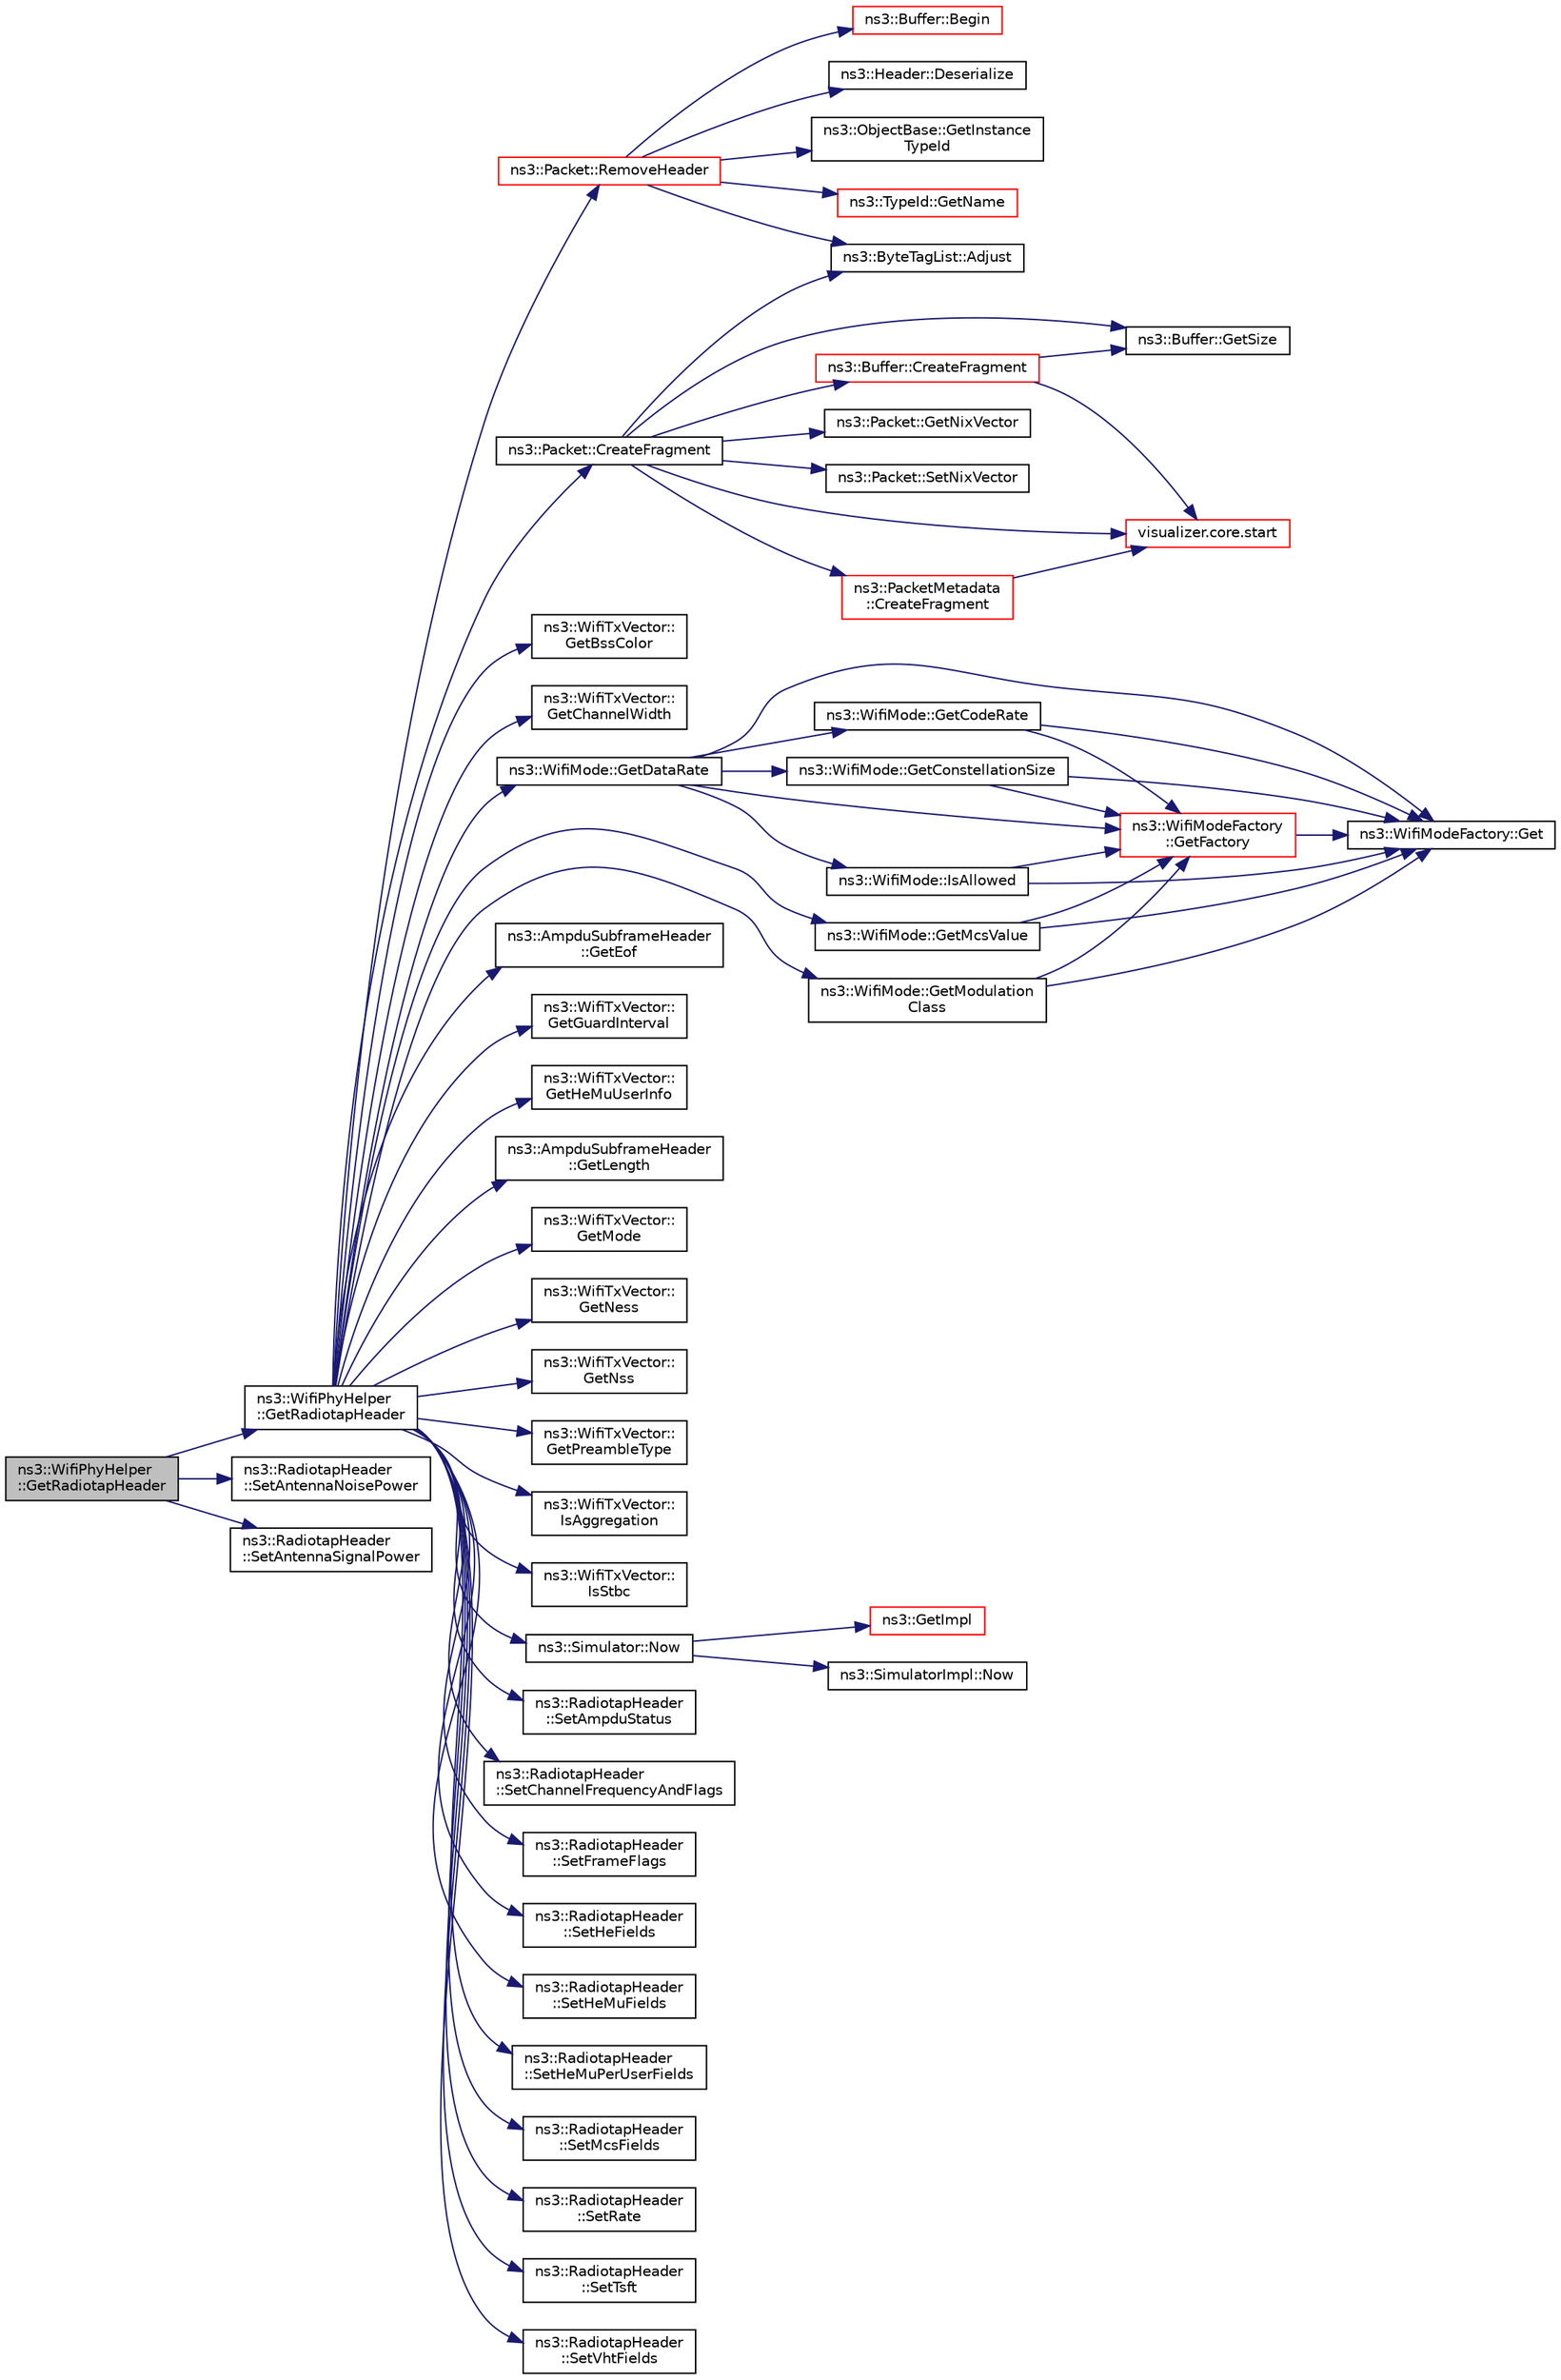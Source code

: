 digraph "ns3::WifiPhyHelper::GetRadiotapHeader"
{
 // LATEX_PDF_SIZE
  edge [fontname="Helvetica",fontsize="10",labelfontname="Helvetica",labelfontsize="10"];
  node [fontname="Helvetica",fontsize="10",shape=record];
  rankdir="LR";
  Node1 [label="ns3::WifiPhyHelper\l::GetRadiotapHeader",height=0.2,width=0.4,color="black", fillcolor="grey75", style="filled", fontcolor="black",tooltip="Get the Radiotap header for a received packet."];
  Node1 -> Node2 [color="midnightblue",fontsize="10",style="solid",fontname="Helvetica"];
  Node2 [label="ns3::WifiPhyHelper\l::GetRadiotapHeader",height=0.2,width=0.4,color="black", fillcolor="white", style="filled",URL="$classns3_1_1_wifi_phy_helper.html#ad81031ab5a8a49fe4d1c70d930cd2b76",tooltip="Get the Radiotap header for a transmitted packet."];
  Node2 -> Node3 [color="midnightblue",fontsize="10",style="solid",fontname="Helvetica"];
  Node3 [label="ns3::Packet::CreateFragment",height=0.2,width=0.4,color="black", fillcolor="white", style="filled",URL="$classns3_1_1_packet.html#acdb23fec2c1dbebd9e6917895e9bcc65",tooltip="Create a new packet which contains a fragment of the original packet."];
  Node3 -> Node4 [color="midnightblue",fontsize="10",style="solid",fontname="Helvetica"];
  Node4 [label="ns3::ByteTagList::Adjust",height=0.2,width=0.4,color="black", fillcolor="white", style="filled",URL="$classns3_1_1_byte_tag_list.html#a1fec06d7e6daaf8039cf2a148e4090f2",tooltip="Adjust the offsets stored internally by the adjustment delta."];
  Node3 -> Node5 [color="midnightblue",fontsize="10",style="solid",fontname="Helvetica"];
  Node5 [label="ns3::PacketMetadata\l::CreateFragment",height=0.2,width=0.4,color="red", fillcolor="white", style="filled",URL="$classns3_1_1_packet_metadata.html#a0d5fd6d6a05b04eb1bb9a00c05e6a16c",tooltip="Creates a fragment."];
  Node5 -> Node18 [color="midnightblue",fontsize="10",style="solid",fontname="Helvetica"];
  Node18 [label="visualizer.core.start",height=0.2,width=0.4,color="red", fillcolor="white", style="filled",URL="$namespacevisualizer_1_1core.html#a2a35e5d8a34af358b508dac8635754e0",tooltip=" "];
  Node3 -> Node29 [color="midnightblue",fontsize="10",style="solid",fontname="Helvetica"];
  Node29 [label="ns3::Buffer::CreateFragment",height=0.2,width=0.4,color="red", fillcolor="white", style="filled",URL="$classns3_1_1_buffer.html#a2688c9b7aa22608ec955a40e048ec0dc",tooltip=" "];
  Node29 -> Node31 [color="midnightblue",fontsize="10",style="solid",fontname="Helvetica"];
  Node31 [label="ns3::Buffer::GetSize",height=0.2,width=0.4,color="black", fillcolor="white", style="filled",URL="$classns3_1_1_buffer.html#a60c9172d2b102f8856c81b2126c8b209",tooltip=" "];
  Node29 -> Node18 [color="midnightblue",fontsize="10",style="solid",fontname="Helvetica"];
  Node3 -> Node34 [color="midnightblue",fontsize="10",style="solid",fontname="Helvetica"];
  Node34 [label="ns3::Packet::GetNixVector",height=0.2,width=0.4,color="black", fillcolor="white", style="filled",URL="$classns3_1_1_packet.html#a2e919d10a620ad491a57be094ef4b2bb",tooltip="Get the packet nix-vector."];
  Node3 -> Node31 [color="midnightblue",fontsize="10",style="solid",fontname="Helvetica"];
  Node3 -> Node35 [color="midnightblue",fontsize="10",style="solid",fontname="Helvetica"];
  Node35 [label="ns3::Packet::SetNixVector",height=0.2,width=0.4,color="black", fillcolor="white", style="filled",URL="$classns3_1_1_packet.html#a7e02c5b608a578c845aafd838f155989",tooltip="Set the packet nix-vector."];
  Node3 -> Node18 [color="midnightblue",fontsize="10",style="solid",fontname="Helvetica"];
  Node2 -> Node36 [color="midnightblue",fontsize="10",style="solid",fontname="Helvetica"];
  Node36 [label="ns3::WifiTxVector::\lGetBssColor",height=0.2,width=0.4,color="black", fillcolor="white", style="filled",URL="$classns3_1_1_wifi_tx_vector.html#a00d436e991cca5705d007a687b37d96e",tooltip="Get the BSS color."];
  Node2 -> Node37 [color="midnightblue",fontsize="10",style="solid",fontname="Helvetica"];
  Node37 [label="ns3::WifiTxVector::\lGetChannelWidth",height=0.2,width=0.4,color="black", fillcolor="white", style="filled",URL="$classns3_1_1_wifi_tx_vector.html#ac56a35b49d9d77e09357adc171570d51",tooltip=" "];
  Node2 -> Node38 [color="midnightblue",fontsize="10",style="solid",fontname="Helvetica"];
  Node38 [label="ns3::WifiMode::GetDataRate",height=0.2,width=0.4,color="black", fillcolor="white", style="filled",URL="$classns3_1_1_wifi_mode.html#ad90f36e733ceaf8c5771cfbda437e14f",tooltip=" "];
  Node38 -> Node39 [color="midnightblue",fontsize="10",style="solid",fontname="Helvetica"];
  Node39 [label="ns3::WifiModeFactory::Get",height=0.2,width=0.4,color="black", fillcolor="white", style="filled",URL="$classns3_1_1_wifi_mode_factory.html#a3086868810ff4347e31c63027726f544",tooltip="Return a WifiModeItem at the given UID index."];
  Node38 -> Node40 [color="midnightblue",fontsize="10",style="solid",fontname="Helvetica"];
  Node40 [label="ns3::WifiMode::GetCodeRate",height=0.2,width=0.4,color="black", fillcolor="white", style="filled",URL="$classns3_1_1_wifi_mode.html#abbbea987249a16c776803ba6e2ca9973",tooltip=" "];
  Node40 -> Node39 [color="midnightblue",fontsize="10",style="solid",fontname="Helvetica"];
  Node40 -> Node41 [color="midnightblue",fontsize="10",style="solid",fontname="Helvetica"];
  Node41 [label="ns3::WifiModeFactory\l::GetFactory",height=0.2,width=0.4,color="red", fillcolor="white", style="filled",URL="$classns3_1_1_wifi_mode_factory.html#a9c6f695d733355dee8d74bd1709868fc",tooltip="Return a WifiModeFactory."];
  Node41 -> Node39 [color="midnightblue",fontsize="10",style="solid",fontname="Helvetica"];
  Node38 -> Node43 [color="midnightblue",fontsize="10",style="solid",fontname="Helvetica"];
  Node43 [label="ns3::WifiMode::GetConstellationSize",height=0.2,width=0.4,color="black", fillcolor="white", style="filled",URL="$classns3_1_1_wifi_mode.html#a1437871ae722c85d980a8af3ba522d39",tooltip=" "];
  Node43 -> Node39 [color="midnightblue",fontsize="10",style="solid",fontname="Helvetica"];
  Node43 -> Node41 [color="midnightblue",fontsize="10",style="solid",fontname="Helvetica"];
  Node38 -> Node41 [color="midnightblue",fontsize="10",style="solid",fontname="Helvetica"];
  Node38 -> Node44 [color="midnightblue",fontsize="10",style="solid",fontname="Helvetica"];
  Node44 [label="ns3::WifiMode::IsAllowed",height=0.2,width=0.4,color="black", fillcolor="white", style="filled",URL="$classns3_1_1_wifi_mode.html#ae92b3cca34abdd76211fe9fbf19a6c09",tooltip=" "];
  Node44 -> Node39 [color="midnightblue",fontsize="10",style="solid",fontname="Helvetica"];
  Node44 -> Node41 [color="midnightblue",fontsize="10",style="solid",fontname="Helvetica"];
  Node2 -> Node45 [color="midnightblue",fontsize="10",style="solid",fontname="Helvetica"];
  Node45 [label="ns3::AmpduSubframeHeader\l::GetEof",height=0.2,width=0.4,color="black", fillcolor="white", style="filled",URL="$classns3_1_1_ampdu_subframe_header.html#ac903518a999682b5d4da011d7b03b445",tooltip="Return the EOF field."];
  Node2 -> Node46 [color="midnightblue",fontsize="10",style="solid",fontname="Helvetica"];
  Node46 [label="ns3::WifiTxVector::\lGetGuardInterval",height=0.2,width=0.4,color="black", fillcolor="white", style="filled",URL="$classns3_1_1_wifi_tx_vector.html#aeffd754ff39a3df905eb6a9be3567010",tooltip=" "];
  Node2 -> Node47 [color="midnightblue",fontsize="10",style="solid",fontname="Helvetica"];
  Node47 [label="ns3::WifiTxVector::\lGetHeMuUserInfo",height=0.2,width=0.4,color="black", fillcolor="white", style="filled",URL="$classns3_1_1_wifi_tx_vector.html#a6a2aa1b2ed08bcc4384896952cc4b147",tooltip="Get the HE MU user-specific transmission information for the given STA-ID."];
  Node2 -> Node48 [color="midnightblue",fontsize="10",style="solid",fontname="Helvetica"];
  Node48 [label="ns3::AmpduSubframeHeader\l::GetLength",height=0.2,width=0.4,color="black", fillcolor="white", style="filled",URL="$classns3_1_1_ampdu_subframe_header.html#acb131533076842db8959fc5c7408673e",tooltip="Return the length field."];
  Node2 -> Node49 [color="midnightblue",fontsize="10",style="solid",fontname="Helvetica"];
  Node49 [label="ns3::WifiMode::GetMcsValue",height=0.2,width=0.4,color="black", fillcolor="white", style="filled",URL="$classns3_1_1_wifi_mode.html#a4ba00941b5dbc4903ffecc1a0c841c6c",tooltip=" "];
  Node49 -> Node39 [color="midnightblue",fontsize="10",style="solid",fontname="Helvetica"];
  Node49 -> Node41 [color="midnightblue",fontsize="10",style="solid",fontname="Helvetica"];
  Node2 -> Node50 [color="midnightblue",fontsize="10",style="solid",fontname="Helvetica"];
  Node50 [label="ns3::WifiTxVector::\lGetMode",height=0.2,width=0.4,color="black", fillcolor="white", style="filled",URL="$classns3_1_1_wifi_tx_vector.html#a47d0b3ae3c7de8817626469f5fe1be6a",tooltip="If this TX vector is associated with an SU PPDU, return the selected payload transmission mode."];
  Node2 -> Node51 [color="midnightblue",fontsize="10",style="solid",fontname="Helvetica"];
  Node51 [label="ns3::WifiMode::GetModulation\lClass",height=0.2,width=0.4,color="black", fillcolor="white", style="filled",URL="$classns3_1_1_wifi_mode.html#a67e1664cac501221b63a2be307184cc9",tooltip=" "];
  Node51 -> Node39 [color="midnightblue",fontsize="10",style="solid",fontname="Helvetica"];
  Node51 -> Node41 [color="midnightblue",fontsize="10",style="solid",fontname="Helvetica"];
  Node2 -> Node52 [color="midnightblue",fontsize="10",style="solid",fontname="Helvetica"];
  Node52 [label="ns3::WifiTxVector::\lGetNess",height=0.2,width=0.4,color="black", fillcolor="white", style="filled",URL="$classns3_1_1_wifi_tx_vector.html#a5e6931e51698a7fc6137d7e55fb66213",tooltip=" "];
  Node2 -> Node53 [color="midnightblue",fontsize="10",style="solid",fontname="Helvetica"];
  Node53 [label="ns3::WifiTxVector::\lGetNss",height=0.2,width=0.4,color="black", fillcolor="white", style="filled",URL="$classns3_1_1_wifi_tx_vector.html#a9c779eec5b3a9236d131f57c501390fa",tooltip="If this TX vector is associated with an SU PPDU, return the number of spatial streams."];
  Node2 -> Node54 [color="midnightblue",fontsize="10",style="solid",fontname="Helvetica"];
  Node54 [label="ns3::WifiTxVector::\lGetPreambleType",height=0.2,width=0.4,color="black", fillcolor="white", style="filled",URL="$classns3_1_1_wifi_tx_vector.html#a7125591f923091b79fe4a607dfad22e4",tooltip=" "];
  Node2 -> Node55 [color="midnightblue",fontsize="10",style="solid",fontname="Helvetica"];
  Node55 [label="ns3::WifiTxVector::\lIsAggregation",height=0.2,width=0.4,color="black", fillcolor="white", style="filled",URL="$classns3_1_1_wifi_tx_vector.html#aae65c13f3633fbf99f95084a49d4b39e",tooltip="Checks whether the PSDU contains A-MPDU."];
  Node2 -> Node56 [color="midnightblue",fontsize="10",style="solid",fontname="Helvetica"];
  Node56 [label="ns3::WifiTxVector::\lIsStbc",height=0.2,width=0.4,color="black", fillcolor="white", style="filled",URL="$classns3_1_1_wifi_tx_vector.html#ae7531bb5085a2e63d0be0222ff52e7c1",tooltip="Check if STBC is used or not."];
  Node2 -> Node57 [color="midnightblue",fontsize="10",style="solid",fontname="Helvetica"];
  Node57 [label="ns3::Simulator::Now",height=0.2,width=0.4,color="black", fillcolor="white", style="filled",URL="$classns3_1_1_simulator.html#ac3178fa975b419f7875e7105be122800",tooltip="Return the current simulation virtual time."];
  Node57 -> Node58 [color="midnightblue",fontsize="10",style="solid",fontname="Helvetica"];
  Node58 [label="ns3::GetImpl",height=0.2,width=0.4,color="red", fillcolor="white", style="filled",URL="$group__simulator.html#ga42eb4eddad41528d4d99794a3dae3fd0",tooltip="Get the SimulatorImpl singleton."];
  Node57 -> Node107 [color="midnightblue",fontsize="10",style="solid",fontname="Helvetica"];
  Node107 [label="ns3::SimulatorImpl::Now",height=0.2,width=0.4,color="black", fillcolor="white", style="filled",URL="$classns3_1_1_simulator_impl.html#aa516c50060846adc6fd316e83ef0797c",tooltip="Return the current simulation virtual time."];
  Node2 -> Node108 [color="midnightblue",fontsize="10",style="solid",fontname="Helvetica"];
  Node108 [label="ns3::Packet::RemoveHeader",height=0.2,width=0.4,color="red", fillcolor="white", style="filled",URL="$classns3_1_1_packet.html#a0961eccf975d75f902d40956c93ba63e",tooltip="Deserialize and remove the header from the internal buffer."];
  Node108 -> Node4 [color="midnightblue",fontsize="10",style="solid",fontname="Helvetica"];
  Node108 -> Node109 [color="midnightblue",fontsize="10",style="solid",fontname="Helvetica"];
  Node109 [label="ns3::Buffer::Begin",height=0.2,width=0.4,color="red", fillcolor="white", style="filled",URL="$classns3_1_1_buffer.html#acb977a0179de9abe4e295ce22023b4ca",tooltip=" "];
  Node108 -> Node110 [color="midnightblue",fontsize="10",style="solid",fontname="Helvetica"];
  Node110 [label="ns3::Header::Deserialize",height=0.2,width=0.4,color="black", fillcolor="white", style="filled",URL="$classns3_1_1_header.html#a78be9400bb66b2a8543606f395ef5396",tooltip=" "];
  Node108 -> Node72 [color="midnightblue",fontsize="10",style="solid",fontname="Helvetica"];
  Node72 [label="ns3::ObjectBase::GetInstance\lTypeId",height=0.2,width=0.4,color="black", fillcolor="white", style="filled",URL="$classns3_1_1_object_base.html#abe5b43a6f5b99a92a4c3122db31f06fb",tooltip="Get the most derived TypeId for this Object."];
  Node108 -> Node68 [color="midnightblue",fontsize="10",style="solid",fontname="Helvetica"];
  Node68 [label="ns3::TypeId::GetName",height=0.2,width=0.4,color="red", fillcolor="white", style="filled",URL="$classns3_1_1_type_id.html#abc4965475a579c2afdc668d7a7d58374",tooltip="Get the name."];
  Node2 -> Node112 [color="midnightblue",fontsize="10",style="solid",fontname="Helvetica"];
  Node112 [label="ns3::RadiotapHeader\l::SetAmpduStatus",height=0.2,width=0.4,color="black", fillcolor="white", style="filled",URL="$classns3_1_1_radiotap_header.html#a8fae7a24dbeba412fdb9b7fc79f74f41",tooltip="Set the A-MPDU status fields."];
  Node2 -> Node113 [color="midnightblue",fontsize="10",style="solid",fontname="Helvetica"];
  Node113 [label="ns3::RadiotapHeader\l::SetChannelFrequencyAndFlags",height=0.2,width=0.4,color="black", fillcolor="white", style="filled",URL="$classns3_1_1_radiotap_header.html#a429f94fc9a90307134b62cd1d6ed58b9",tooltip="Set the transmit/receive channel frequency and flags."];
  Node2 -> Node114 [color="midnightblue",fontsize="10",style="solid",fontname="Helvetica"];
  Node114 [label="ns3::RadiotapHeader\l::SetFrameFlags",height=0.2,width=0.4,color="black", fillcolor="white", style="filled",URL="$classns3_1_1_radiotap_header.html#af8c523ad1498c9105da3f88a0897d9b0",tooltip="Set the frame flags of the transmitted or received frame."];
  Node2 -> Node115 [color="midnightblue",fontsize="10",style="solid",fontname="Helvetica"];
  Node115 [label="ns3::RadiotapHeader\l::SetHeFields",height=0.2,width=0.4,color="black", fillcolor="white", style="filled",URL="$classns3_1_1_radiotap_header.html#a708c3b677263a6451a625dce89a570e7",tooltip="Set the HE fields."];
  Node2 -> Node116 [color="midnightblue",fontsize="10",style="solid",fontname="Helvetica"];
  Node116 [label="ns3::RadiotapHeader\l::SetHeMuFields",height=0.2,width=0.4,color="black", fillcolor="white", style="filled",URL="$classns3_1_1_radiotap_header.html#ab3678d1077c9bf223a3d4ac289ca8a69",tooltip="Set the HE MU fields."];
  Node2 -> Node117 [color="midnightblue",fontsize="10",style="solid",fontname="Helvetica"];
  Node117 [label="ns3::RadiotapHeader\l::SetHeMuPerUserFields",height=0.2,width=0.4,color="black", fillcolor="white", style="filled",URL="$classns3_1_1_radiotap_header.html#a0e75342e67136ddbcad3ae9ba5e9f199",tooltip="Set the HE MU per user fields."];
  Node2 -> Node118 [color="midnightblue",fontsize="10",style="solid",fontname="Helvetica"];
  Node118 [label="ns3::RadiotapHeader\l::SetMcsFields",height=0.2,width=0.4,color="black", fillcolor="white", style="filled",URL="$classns3_1_1_radiotap_header.html#a23f8dd27246529ba4c3d1fefa09a95f7",tooltip="Set the MCS fields."];
  Node2 -> Node119 [color="midnightblue",fontsize="10",style="solid",fontname="Helvetica"];
  Node119 [label="ns3::RadiotapHeader\l::SetRate",height=0.2,width=0.4,color="black", fillcolor="white", style="filled",URL="$classns3_1_1_radiotap_header.html#a51ebd0157939e926630a940dcc4431aa",tooltip="Set the transmit/receive channel frequency in units of megahertz."];
  Node2 -> Node120 [color="midnightblue",fontsize="10",style="solid",fontname="Helvetica"];
  Node120 [label="ns3::RadiotapHeader\l::SetTsft",height=0.2,width=0.4,color="black", fillcolor="white", style="filled",URL="$classns3_1_1_radiotap_header.html#a63ddcf8e8113dc90d072c194612436f8",tooltip="Set the Time Synchronization Function Timer (TSFT) value."];
  Node2 -> Node121 [color="midnightblue",fontsize="10",style="solid",fontname="Helvetica"];
  Node121 [label="ns3::RadiotapHeader\l::SetVhtFields",height=0.2,width=0.4,color="black", fillcolor="white", style="filled",URL="$classns3_1_1_radiotap_header.html#a548ef08ad90c0b7c2e20a149d4e8942c",tooltip="Set the VHT fields."];
  Node1 -> Node122 [color="midnightblue",fontsize="10",style="solid",fontname="Helvetica"];
  Node122 [label="ns3::RadiotapHeader\l::SetAntennaNoisePower",height=0.2,width=0.4,color="black", fillcolor="white", style="filled",URL="$classns3_1_1_radiotap_header.html#ab9536b3c7395d020899601690ff2cb26",tooltip="Set the RF noise power at the antenna as a decibel difference from an arbitrary, fixed reference."];
  Node1 -> Node123 [color="midnightblue",fontsize="10",style="solid",fontname="Helvetica"];
  Node123 [label="ns3::RadiotapHeader\l::SetAntennaSignalPower",height=0.2,width=0.4,color="black", fillcolor="white", style="filled",URL="$classns3_1_1_radiotap_header.html#a57c25791d9c71357a48ed130dce24066",tooltip="Set the RF signal power at the antenna as a decibel difference from an arbitrary, fixed reference."];
}
